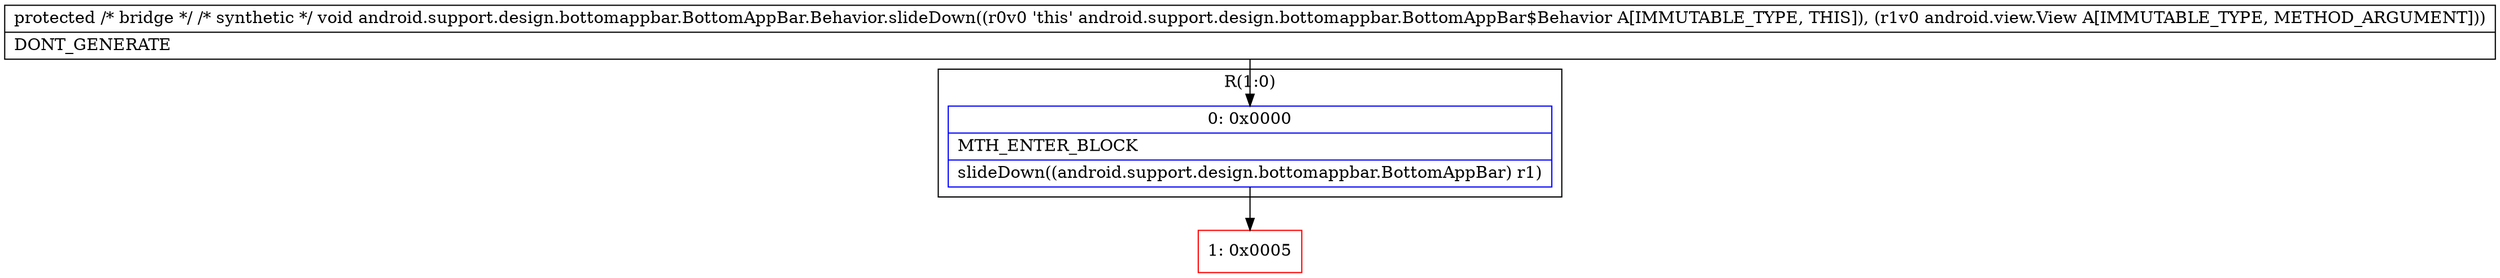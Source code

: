 digraph "CFG forandroid.support.design.bottomappbar.BottomAppBar.Behavior.slideDown(Landroid\/view\/View;)V" {
subgraph cluster_Region_125249054 {
label = "R(1:0)";
node [shape=record,color=blue];
Node_0 [shape=record,label="{0\:\ 0x0000|MTH_ENTER_BLOCK\l|slideDown((android.support.design.bottomappbar.BottomAppBar) r1)\l}"];
}
Node_1 [shape=record,color=red,label="{1\:\ 0x0005}"];
MethodNode[shape=record,label="{protected \/* bridge *\/ \/* synthetic *\/ void android.support.design.bottomappbar.BottomAppBar.Behavior.slideDown((r0v0 'this' android.support.design.bottomappbar.BottomAppBar$Behavior A[IMMUTABLE_TYPE, THIS]), (r1v0 android.view.View A[IMMUTABLE_TYPE, METHOD_ARGUMENT]))  | DONT_GENERATE\l}"];
MethodNode -> Node_0;
Node_0 -> Node_1;
}

